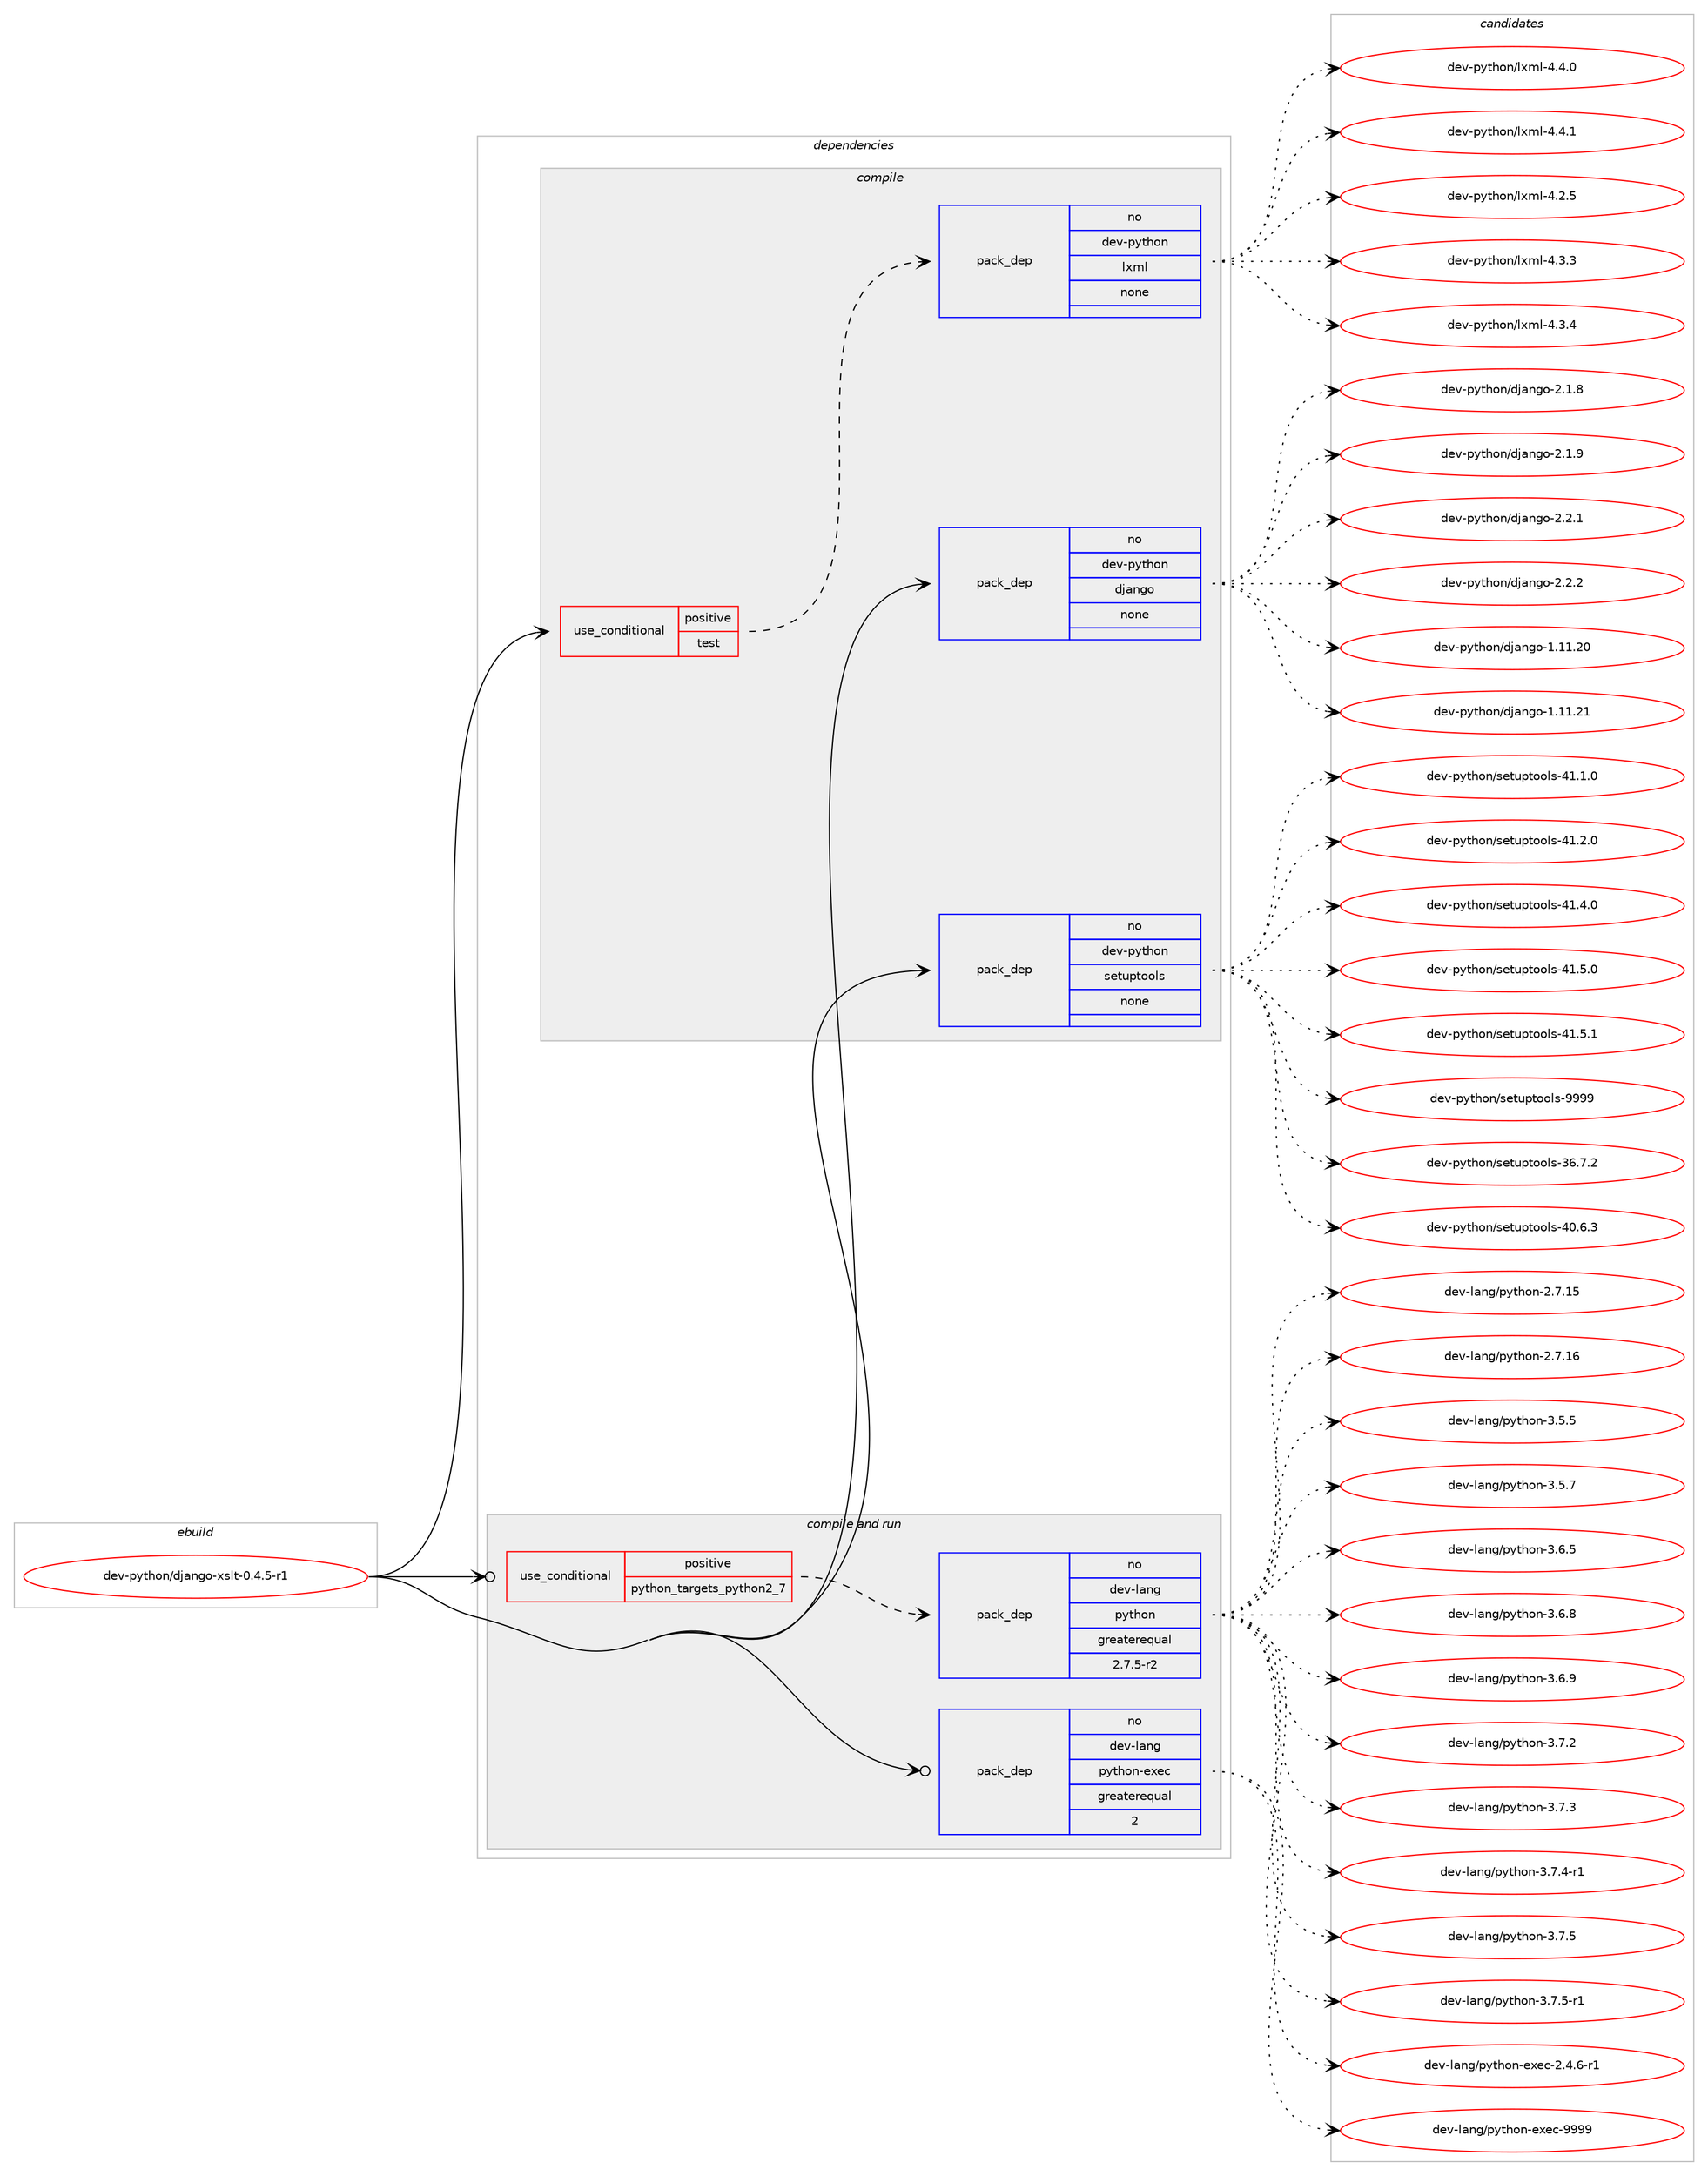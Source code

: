 digraph prolog {

# *************
# Graph options
# *************

newrank=true;
concentrate=true;
compound=true;
graph [rankdir=LR,fontname=Helvetica,fontsize=10,ranksep=1.5];#, ranksep=2.5, nodesep=0.2];
edge  [arrowhead=vee];
node  [fontname=Helvetica,fontsize=10];

# **********
# The ebuild
# **********

subgraph cluster_leftcol {
color=gray;
rank=same;
label=<<i>ebuild</i>>;
id [label="dev-python/django-xslt-0.4.5-r1", color=red, width=4, href="../dev-python/django-xslt-0.4.5-r1.svg"];
}

# ****************
# The dependencies
# ****************

subgraph cluster_midcol {
color=gray;
label=<<i>dependencies</i>>;
subgraph cluster_compile {
fillcolor="#eeeeee";
style=filled;
label=<<i>compile</i>>;
subgraph cond138636 {
dependency602241 [label=<<TABLE BORDER="0" CELLBORDER="1" CELLSPACING="0" CELLPADDING="4"><TR><TD ROWSPAN="3" CELLPADDING="10">use_conditional</TD></TR><TR><TD>positive</TD></TR><TR><TD>test</TD></TR></TABLE>>, shape=none, color=red];
subgraph pack451811 {
dependency602242 [label=<<TABLE BORDER="0" CELLBORDER="1" CELLSPACING="0" CELLPADDING="4" WIDTH="220"><TR><TD ROWSPAN="6" CELLPADDING="30">pack_dep</TD></TR><TR><TD WIDTH="110">no</TD></TR><TR><TD>dev-python</TD></TR><TR><TD>lxml</TD></TR><TR><TD>none</TD></TR><TR><TD></TD></TR></TABLE>>, shape=none, color=blue];
}
dependency602241:e -> dependency602242:w [weight=20,style="dashed",arrowhead="vee"];
}
id:e -> dependency602241:w [weight=20,style="solid",arrowhead="vee"];
subgraph pack451812 {
dependency602243 [label=<<TABLE BORDER="0" CELLBORDER="1" CELLSPACING="0" CELLPADDING="4" WIDTH="220"><TR><TD ROWSPAN="6" CELLPADDING="30">pack_dep</TD></TR><TR><TD WIDTH="110">no</TD></TR><TR><TD>dev-python</TD></TR><TR><TD>django</TD></TR><TR><TD>none</TD></TR><TR><TD></TD></TR></TABLE>>, shape=none, color=blue];
}
id:e -> dependency602243:w [weight=20,style="solid",arrowhead="vee"];
subgraph pack451813 {
dependency602244 [label=<<TABLE BORDER="0" CELLBORDER="1" CELLSPACING="0" CELLPADDING="4" WIDTH="220"><TR><TD ROWSPAN="6" CELLPADDING="30">pack_dep</TD></TR><TR><TD WIDTH="110">no</TD></TR><TR><TD>dev-python</TD></TR><TR><TD>setuptools</TD></TR><TR><TD>none</TD></TR><TR><TD></TD></TR></TABLE>>, shape=none, color=blue];
}
id:e -> dependency602244:w [weight=20,style="solid",arrowhead="vee"];
}
subgraph cluster_compileandrun {
fillcolor="#eeeeee";
style=filled;
label=<<i>compile and run</i>>;
subgraph cond138637 {
dependency602245 [label=<<TABLE BORDER="0" CELLBORDER="1" CELLSPACING="0" CELLPADDING="4"><TR><TD ROWSPAN="3" CELLPADDING="10">use_conditional</TD></TR><TR><TD>positive</TD></TR><TR><TD>python_targets_python2_7</TD></TR></TABLE>>, shape=none, color=red];
subgraph pack451814 {
dependency602246 [label=<<TABLE BORDER="0" CELLBORDER="1" CELLSPACING="0" CELLPADDING="4" WIDTH="220"><TR><TD ROWSPAN="6" CELLPADDING="30">pack_dep</TD></TR><TR><TD WIDTH="110">no</TD></TR><TR><TD>dev-lang</TD></TR><TR><TD>python</TD></TR><TR><TD>greaterequal</TD></TR><TR><TD>2.7.5-r2</TD></TR></TABLE>>, shape=none, color=blue];
}
dependency602245:e -> dependency602246:w [weight=20,style="dashed",arrowhead="vee"];
}
id:e -> dependency602245:w [weight=20,style="solid",arrowhead="odotvee"];
subgraph pack451815 {
dependency602247 [label=<<TABLE BORDER="0" CELLBORDER="1" CELLSPACING="0" CELLPADDING="4" WIDTH="220"><TR><TD ROWSPAN="6" CELLPADDING="30">pack_dep</TD></TR><TR><TD WIDTH="110">no</TD></TR><TR><TD>dev-lang</TD></TR><TR><TD>python-exec</TD></TR><TR><TD>greaterequal</TD></TR><TR><TD>2</TD></TR></TABLE>>, shape=none, color=blue];
}
id:e -> dependency602247:w [weight=20,style="solid",arrowhead="odotvee"];
}
subgraph cluster_run {
fillcolor="#eeeeee";
style=filled;
label=<<i>run</i>>;
}
}

# **************
# The candidates
# **************

subgraph cluster_choices {
rank=same;
color=gray;
label=<<i>candidates</i>>;

subgraph choice451811 {
color=black;
nodesep=1;
choice1001011184511212111610411111047108120109108455246504653 [label="dev-python/lxml-4.2.5", color=red, width=4,href="../dev-python/lxml-4.2.5.svg"];
choice1001011184511212111610411111047108120109108455246514651 [label="dev-python/lxml-4.3.3", color=red, width=4,href="../dev-python/lxml-4.3.3.svg"];
choice1001011184511212111610411111047108120109108455246514652 [label="dev-python/lxml-4.3.4", color=red, width=4,href="../dev-python/lxml-4.3.4.svg"];
choice1001011184511212111610411111047108120109108455246524648 [label="dev-python/lxml-4.4.0", color=red, width=4,href="../dev-python/lxml-4.4.0.svg"];
choice1001011184511212111610411111047108120109108455246524649 [label="dev-python/lxml-4.4.1", color=red, width=4,href="../dev-python/lxml-4.4.1.svg"];
dependency602242:e -> choice1001011184511212111610411111047108120109108455246504653:w [style=dotted,weight="100"];
dependency602242:e -> choice1001011184511212111610411111047108120109108455246514651:w [style=dotted,weight="100"];
dependency602242:e -> choice1001011184511212111610411111047108120109108455246514652:w [style=dotted,weight="100"];
dependency602242:e -> choice1001011184511212111610411111047108120109108455246524648:w [style=dotted,weight="100"];
dependency602242:e -> choice1001011184511212111610411111047108120109108455246524649:w [style=dotted,weight="100"];
}
subgraph choice451812 {
color=black;
nodesep=1;
choice1001011184511212111610411111047100106971101031114549464949465048 [label="dev-python/django-1.11.20", color=red, width=4,href="../dev-python/django-1.11.20.svg"];
choice1001011184511212111610411111047100106971101031114549464949465049 [label="dev-python/django-1.11.21", color=red, width=4,href="../dev-python/django-1.11.21.svg"];
choice100101118451121211161041111104710010697110103111455046494656 [label="dev-python/django-2.1.8", color=red, width=4,href="../dev-python/django-2.1.8.svg"];
choice100101118451121211161041111104710010697110103111455046494657 [label="dev-python/django-2.1.9", color=red, width=4,href="../dev-python/django-2.1.9.svg"];
choice100101118451121211161041111104710010697110103111455046504649 [label="dev-python/django-2.2.1", color=red, width=4,href="../dev-python/django-2.2.1.svg"];
choice100101118451121211161041111104710010697110103111455046504650 [label="dev-python/django-2.2.2", color=red, width=4,href="../dev-python/django-2.2.2.svg"];
dependency602243:e -> choice1001011184511212111610411111047100106971101031114549464949465048:w [style=dotted,weight="100"];
dependency602243:e -> choice1001011184511212111610411111047100106971101031114549464949465049:w [style=dotted,weight="100"];
dependency602243:e -> choice100101118451121211161041111104710010697110103111455046494656:w [style=dotted,weight="100"];
dependency602243:e -> choice100101118451121211161041111104710010697110103111455046494657:w [style=dotted,weight="100"];
dependency602243:e -> choice100101118451121211161041111104710010697110103111455046504649:w [style=dotted,weight="100"];
dependency602243:e -> choice100101118451121211161041111104710010697110103111455046504650:w [style=dotted,weight="100"];
}
subgraph choice451813 {
color=black;
nodesep=1;
choice100101118451121211161041111104711510111611711211611111110811545515446554650 [label="dev-python/setuptools-36.7.2", color=red, width=4,href="../dev-python/setuptools-36.7.2.svg"];
choice100101118451121211161041111104711510111611711211611111110811545524846544651 [label="dev-python/setuptools-40.6.3", color=red, width=4,href="../dev-python/setuptools-40.6.3.svg"];
choice100101118451121211161041111104711510111611711211611111110811545524946494648 [label="dev-python/setuptools-41.1.0", color=red, width=4,href="../dev-python/setuptools-41.1.0.svg"];
choice100101118451121211161041111104711510111611711211611111110811545524946504648 [label="dev-python/setuptools-41.2.0", color=red, width=4,href="../dev-python/setuptools-41.2.0.svg"];
choice100101118451121211161041111104711510111611711211611111110811545524946524648 [label="dev-python/setuptools-41.4.0", color=red, width=4,href="../dev-python/setuptools-41.4.0.svg"];
choice100101118451121211161041111104711510111611711211611111110811545524946534648 [label="dev-python/setuptools-41.5.0", color=red, width=4,href="../dev-python/setuptools-41.5.0.svg"];
choice100101118451121211161041111104711510111611711211611111110811545524946534649 [label="dev-python/setuptools-41.5.1", color=red, width=4,href="../dev-python/setuptools-41.5.1.svg"];
choice10010111845112121116104111110471151011161171121161111111081154557575757 [label="dev-python/setuptools-9999", color=red, width=4,href="../dev-python/setuptools-9999.svg"];
dependency602244:e -> choice100101118451121211161041111104711510111611711211611111110811545515446554650:w [style=dotted,weight="100"];
dependency602244:e -> choice100101118451121211161041111104711510111611711211611111110811545524846544651:w [style=dotted,weight="100"];
dependency602244:e -> choice100101118451121211161041111104711510111611711211611111110811545524946494648:w [style=dotted,weight="100"];
dependency602244:e -> choice100101118451121211161041111104711510111611711211611111110811545524946504648:w [style=dotted,weight="100"];
dependency602244:e -> choice100101118451121211161041111104711510111611711211611111110811545524946524648:w [style=dotted,weight="100"];
dependency602244:e -> choice100101118451121211161041111104711510111611711211611111110811545524946534648:w [style=dotted,weight="100"];
dependency602244:e -> choice100101118451121211161041111104711510111611711211611111110811545524946534649:w [style=dotted,weight="100"];
dependency602244:e -> choice10010111845112121116104111110471151011161171121161111111081154557575757:w [style=dotted,weight="100"];
}
subgraph choice451814 {
color=black;
nodesep=1;
choice10010111845108971101034711212111610411111045504655464953 [label="dev-lang/python-2.7.15", color=red, width=4,href="../dev-lang/python-2.7.15.svg"];
choice10010111845108971101034711212111610411111045504655464954 [label="dev-lang/python-2.7.16", color=red, width=4,href="../dev-lang/python-2.7.16.svg"];
choice100101118451089711010347112121116104111110455146534653 [label="dev-lang/python-3.5.5", color=red, width=4,href="../dev-lang/python-3.5.5.svg"];
choice100101118451089711010347112121116104111110455146534655 [label="dev-lang/python-3.5.7", color=red, width=4,href="../dev-lang/python-3.5.7.svg"];
choice100101118451089711010347112121116104111110455146544653 [label="dev-lang/python-3.6.5", color=red, width=4,href="../dev-lang/python-3.6.5.svg"];
choice100101118451089711010347112121116104111110455146544656 [label="dev-lang/python-3.6.8", color=red, width=4,href="../dev-lang/python-3.6.8.svg"];
choice100101118451089711010347112121116104111110455146544657 [label="dev-lang/python-3.6.9", color=red, width=4,href="../dev-lang/python-3.6.9.svg"];
choice100101118451089711010347112121116104111110455146554650 [label="dev-lang/python-3.7.2", color=red, width=4,href="../dev-lang/python-3.7.2.svg"];
choice100101118451089711010347112121116104111110455146554651 [label="dev-lang/python-3.7.3", color=red, width=4,href="../dev-lang/python-3.7.3.svg"];
choice1001011184510897110103471121211161041111104551465546524511449 [label="dev-lang/python-3.7.4-r1", color=red, width=4,href="../dev-lang/python-3.7.4-r1.svg"];
choice100101118451089711010347112121116104111110455146554653 [label="dev-lang/python-3.7.5", color=red, width=4,href="../dev-lang/python-3.7.5.svg"];
choice1001011184510897110103471121211161041111104551465546534511449 [label="dev-lang/python-3.7.5-r1", color=red, width=4,href="../dev-lang/python-3.7.5-r1.svg"];
dependency602246:e -> choice10010111845108971101034711212111610411111045504655464953:w [style=dotted,weight="100"];
dependency602246:e -> choice10010111845108971101034711212111610411111045504655464954:w [style=dotted,weight="100"];
dependency602246:e -> choice100101118451089711010347112121116104111110455146534653:w [style=dotted,weight="100"];
dependency602246:e -> choice100101118451089711010347112121116104111110455146534655:w [style=dotted,weight="100"];
dependency602246:e -> choice100101118451089711010347112121116104111110455146544653:w [style=dotted,weight="100"];
dependency602246:e -> choice100101118451089711010347112121116104111110455146544656:w [style=dotted,weight="100"];
dependency602246:e -> choice100101118451089711010347112121116104111110455146544657:w [style=dotted,weight="100"];
dependency602246:e -> choice100101118451089711010347112121116104111110455146554650:w [style=dotted,weight="100"];
dependency602246:e -> choice100101118451089711010347112121116104111110455146554651:w [style=dotted,weight="100"];
dependency602246:e -> choice1001011184510897110103471121211161041111104551465546524511449:w [style=dotted,weight="100"];
dependency602246:e -> choice100101118451089711010347112121116104111110455146554653:w [style=dotted,weight="100"];
dependency602246:e -> choice1001011184510897110103471121211161041111104551465546534511449:w [style=dotted,weight="100"];
}
subgraph choice451815 {
color=black;
nodesep=1;
choice10010111845108971101034711212111610411111045101120101994550465246544511449 [label="dev-lang/python-exec-2.4.6-r1", color=red, width=4,href="../dev-lang/python-exec-2.4.6-r1.svg"];
choice10010111845108971101034711212111610411111045101120101994557575757 [label="dev-lang/python-exec-9999", color=red, width=4,href="../dev-lang/python-exec-9999.svg"];
dependency602247:e -> choice10010111845108971101034711212111610411111045101120101994550465246544511449:w [style=dotted,weight="100"];
dependency602247:e -> choice10010111845108971101034711212111610411111045101120101994557575757:w [style=dotted,weight="100"];
}
}

}
